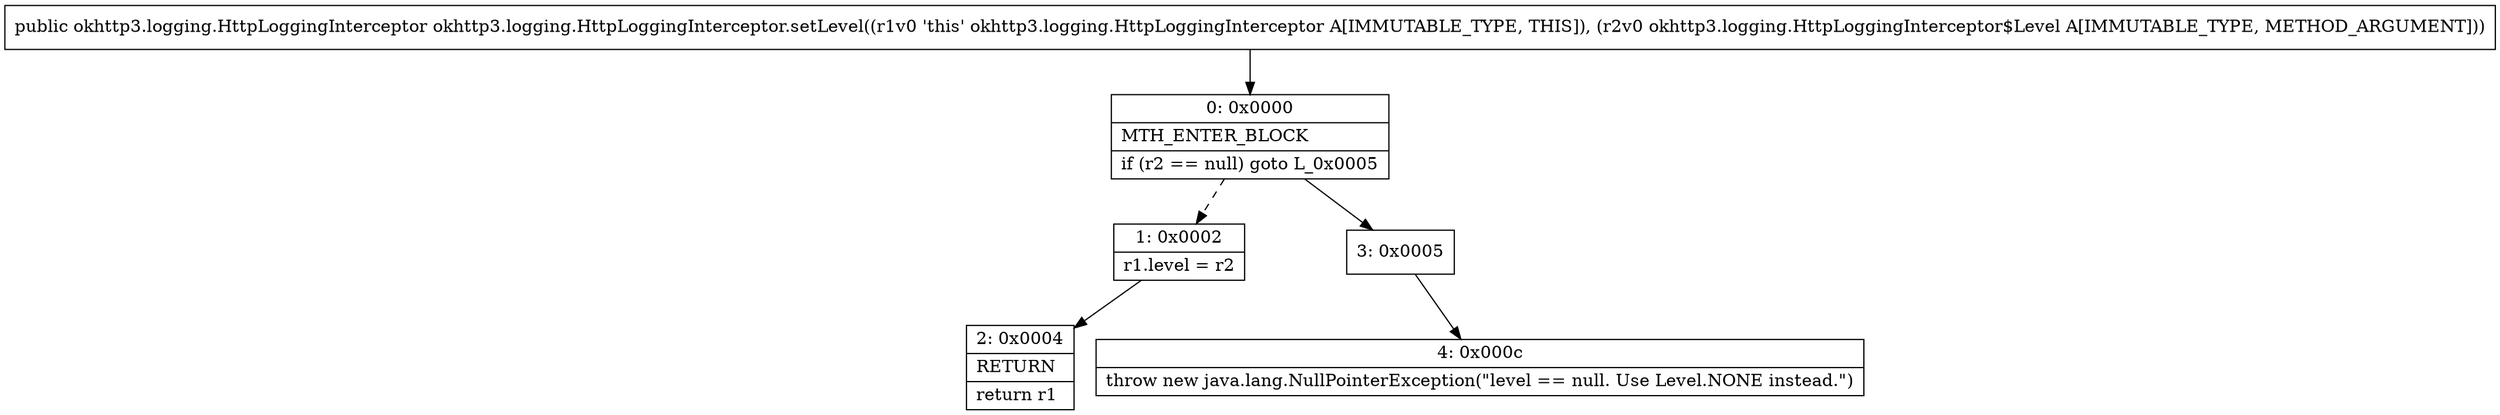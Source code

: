 digraph "CFG forokhttp3.logging.HttpLoggingInterceptor.setLevel(Lokhttp3\/logging\/HttpLoggingInterceptor$Level;)Lokhttp3\/logging\/HttpLoggingInterceptor;" {
Node_0 [shape=record,label="{0\:\ 0x0000|MTH_ENTER_BLOCK\l|if (r2 == null) goto L_0x0005\l}"];
Node_1 [shape=record,label="{1\:\ 0x0002|r1.level = r2\l}"];
Node_2 [shape=record,label="{2\:\ 0x0004|RETURN\l|return r1\l}"];
Node_3 [shape=record,label="{3\:\ 0x0005}"];
Node_4 [shape=record,label="{4\:\ 0x000c|throw new java.lang.NullPointerException(\"level == null. Use Level.NONE instead.\")\l}"];
MethodNode[shape=record,label="{public okhttp3.logging.HttpLoggingInterceptor okhttp3.logging.HttpLoggingInterceptor.setLevel((r1v0 'this' okhttp3.logging.HttpLoggingInterceptor A[IMMUTABLE_TYPE, THIS]), (r2v0 okhttp3.logging.HttpLoggingInterceptor$Level A[IMMUTABLE_TYPE, METHOD_ARGUMENT])) }"];
MethodNode -> Node_0;
Node_0 -> Node_1[style=dashed];
Node_0 -> Node_3;
Node_1 -> Node_2;
Node_3 -> Node_4;
}

